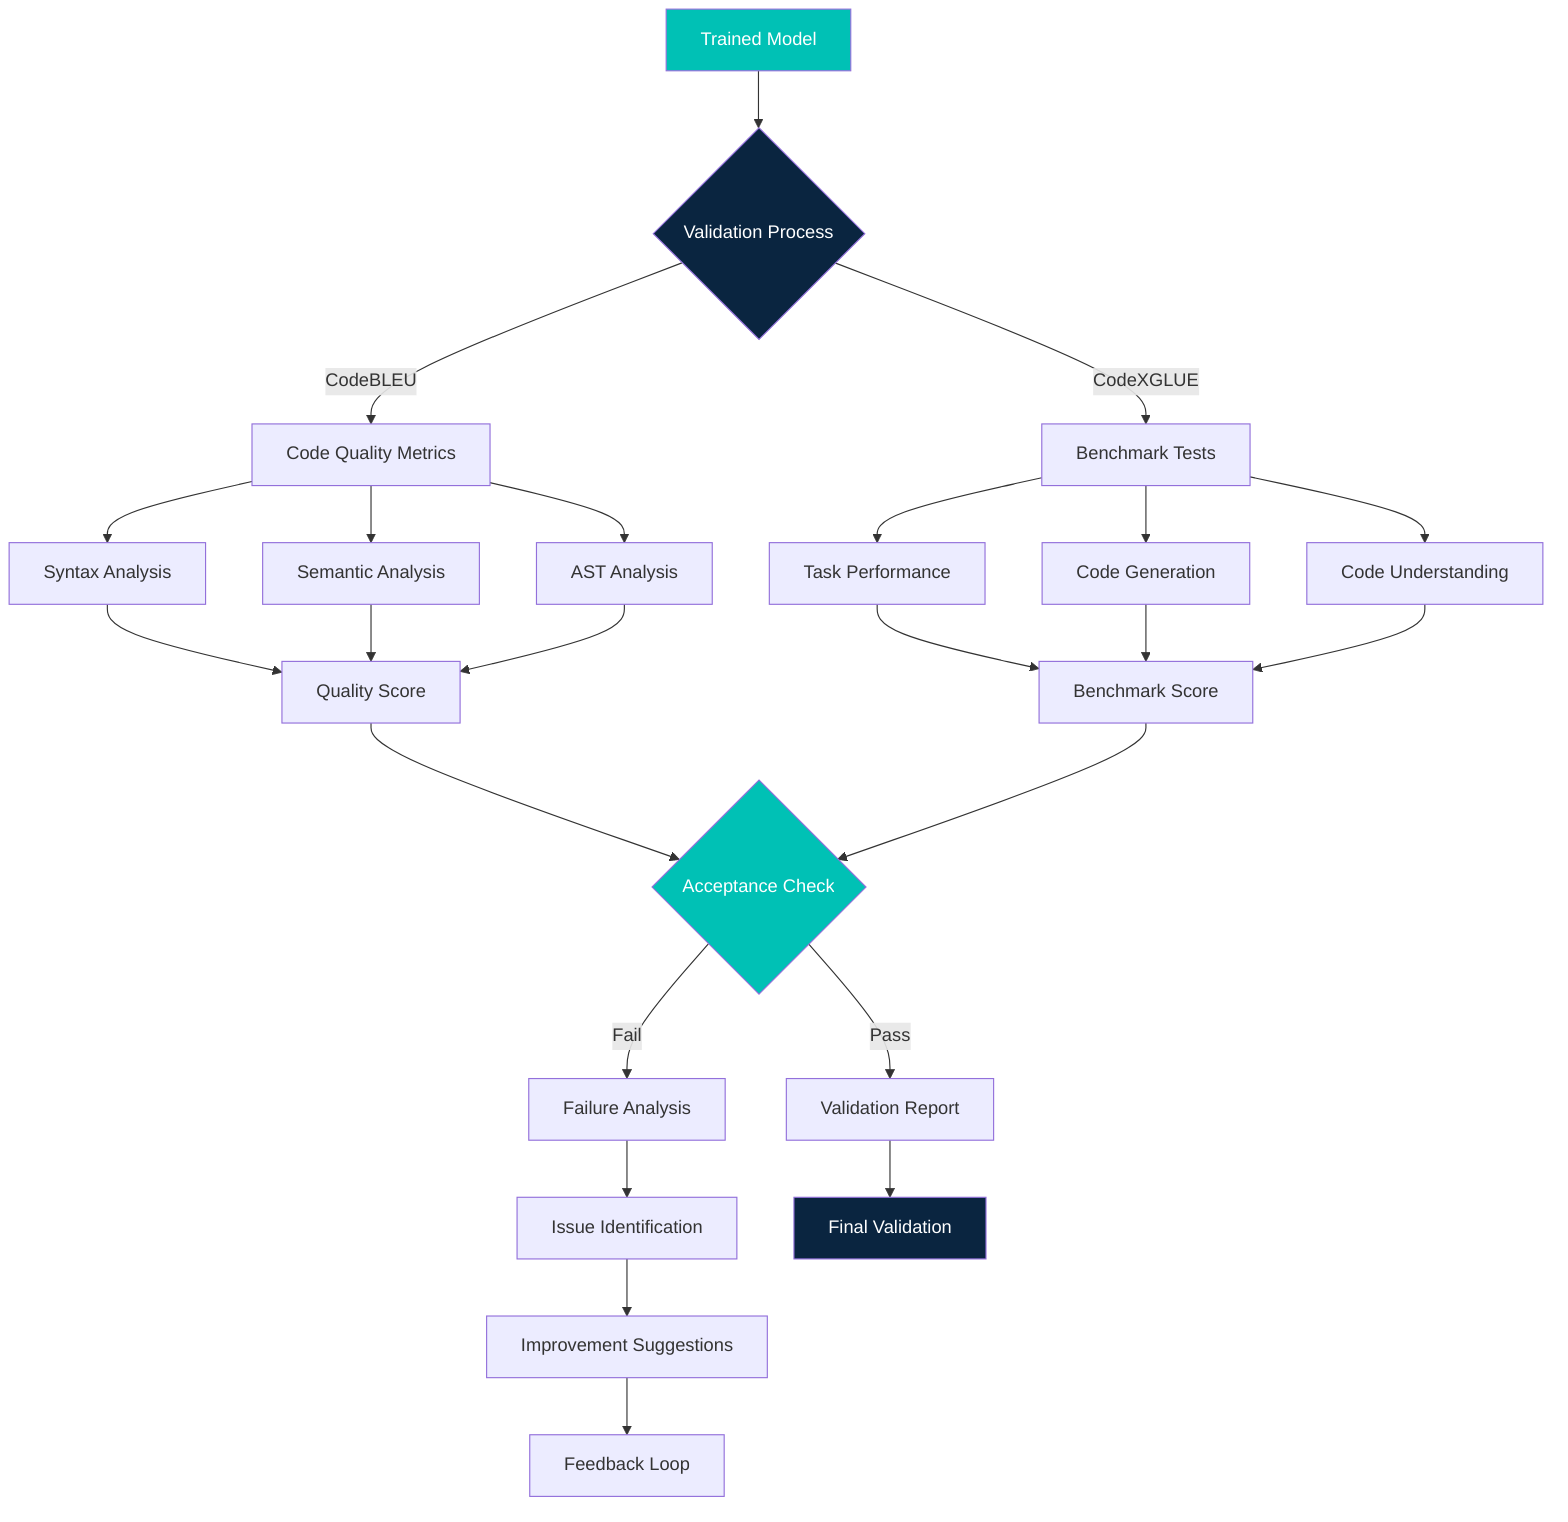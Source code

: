flowchart TD
    A[Trained Model] --> B{Validation Process}
    B -->|CodeBLEU| C[Code Quality Metrics]
    B -->|CodeXGLUE| D[Benchmark Tests]
    
    C --> E[Syntax Analysis]
    C --> F[Semantic Analysis]
    C --> G[AST Analysis]
    
    D --> H[Task Performance]
    D --> I[Code Generation]
    D --> J[Code Understanding]
    
    E --> K[Quality Score]
    F --> K
    G --> K
    
    H --> L[Benchmark Score]
    I --> L
    J --> L
    
    K --> M{Acceptance Check}
    L --> M
    
    M -->|Pass| N[Validation Report]
    M -->|Fail| O[Failure Analysis]
    
    O --> P[Issue Identification]
    P --> Q[Improvement Suggestions]
    Q --> R[Feedback Loop]
    
    N --> S[Final Validation]
    
    style A fill:#00C1B5,color:white
    style B fill:#0A2540,color:white
    style M fill:#00C1B5,color:white
    style S fill:#0A2540,color:white